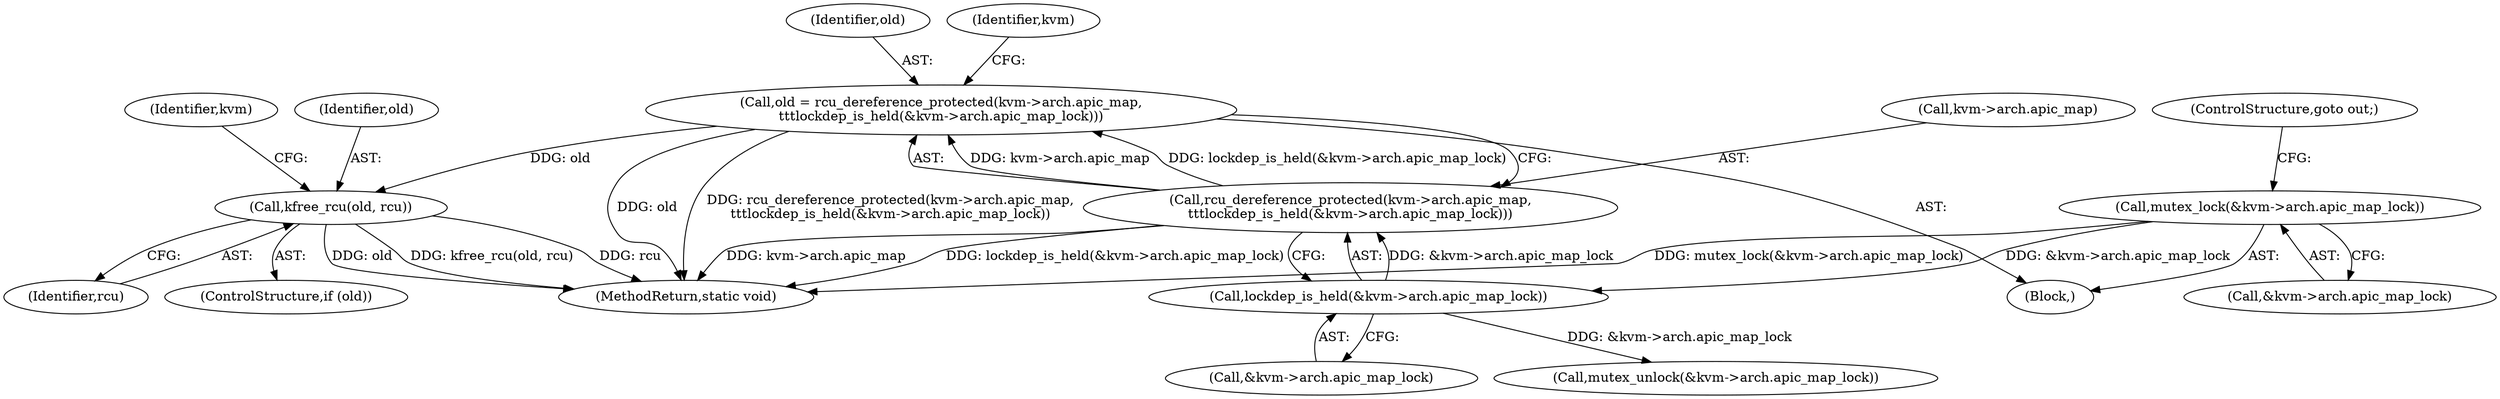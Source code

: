 digraph "0_linux_17d68b763f09a9ce824ae23eb62c9efc57b69271@API" {
"1000232" [label="(Call,kfree_rcu(old, rcu))"];
"1000208" [label="(Call,old = rcu_dereference_protected(kvm->arch.apic_map,\n\t\t\tlockdep_is_held(&kvm->arch.apic_map_lock)))"];
"1000210" [label="(Call,rcu_dereference_protected(kvm->arch.apic_map,\n\t\t\tlockdep_is_held(&kvm->arch.apic_map_lock)))"];
"1000216" [label="(Call,lockdep_is_held(&kvm->arch.apic_map_lock))"];
"1000116" [label="(Call,mutex_lock(&kvm->arch.apic_map_lock))"];
"1000208" [label="(Call,old = rcu_dereference_protected(kvm->arch.apic_map,\n\t\t\tlockdep_is_held(&kvm->arch.apic_map_lock)))"];
"1000237" [label="(MethodReturn,static void)"];
"1000217" [label="(Call,&kvm->arch.apic_map_lock)"];
"1000117" [label="(Call,&kvm->arch.apic_map_lock)"];
"1000105" [label="(Block,)"];
"1000232" [label="(Call,kfree_rcu(old, rcu))"];
"1000211" [label="(Call,kvm->arch.apic_map)"];
"1000236" [label="(Identifier,kvm)"];
"1000234" [label="(Identifier,rcu)"];
"1000230" [label="(ControlStructure,if (old))"];
"1000233" [label="(Identifier,old)"];
"1000209" [label="(Identifier,old)"];
"1000123" [label="(ControlStructure,goto out;)"];
"1000116" [label="(Call,mutex_lock(&kvm->arch.apic_map_lock))"];
"1000210" [label="(Call,rcu_dereference_protected(kvm->arch.apic_map,\n\t\t\tlockdep_is_held(&kvm->arch.apic_map_lock)))"];
"1000227" [label="(Identifier,kvm)"];
"1000216" [label="(Call,lockdep_is_held(&kvm->arch.apic_map_lock))"];
"1000223" [label="(Call,mutex_unlock(&kvm->arch.apic_map_lock))"];
"1000232" -> "1000230"  [label="AST: "];
"1000232" -> "1000234"  [label="CFG: "];
"1000233" -> "1000232"  [label="AST: "];
"1000234" -> "1000232"  [label="AST: "];
"1000236" -> "1000232"  [label="CFG: "];
"1000232" -> "1000237"  [label="DDG: rcu"];
"1000232" -> "1000237"  [label="DDG: old"];
"1000232" -> "1000237"  [label="DDG: kfree_rcu(old, rcu)"];
"1000208" -> "1000232"  [label="DDG: old"];
"1000208" -> "1000105"  [label="AST: "];
"1000208" -> "1000210"  [label="CFG: "];
"1000209" -> "1000208"  [label="AST: "];
"1000210" -> "1000208"  [label="AST: "];
"1000227" -> "1000208"  [label="CFG: "];
"1000208" -> "1000237"  [label="DDG: old"];
"1000208" -> "1000237"  [label="DDG: rcu_dereference_protected(kvm->arch.apic_map,\n\t\t\tlockdep_is_held(&kvm->arch.apic_map_lock))"];
"1000210" -> "1000208"  [label="DDG: kvm->arch.apic_map"];
"1000210" -> "1000208"  [label="DDG: lockdep_is_held(&kvm->arch.apic_map_lock)"];
"1000210" -> "1000216"  [label="CFG: "];
"1000211" -> "1000210"  [label="AST: "];
"1000216" -> "1000210"  [label="AST: "];
"1000210" -> "1000237"  [label="DDG: lockdep_is_held(&kvm->arch.apic_map_lock)"];
"1000210" -> "1000237"  [label="DDG: kvm->arch.apic_map"];
"1000216" -> "1000210"  [label="DDG: &kvm->arch.apic_map_lock"];
"1000216" -> "1000217"  [label="CFG: "];
"1000217" -> "1000216"  [label="AST: "];
"1000116" -> "1000216"  [label="DDG: &kvm->arch.apic_map_lock"];
"1000216" -> "1000223"  [label="DDG: &kvm->arch.apic_map_lock"];
"1000116" -> "1000105"  [label="AST: "];
"1000116" -> "1000117"  [label="CFG: "];
"1000117" -> "1000116"  [label="AST: "];
"1000123" -> "1000116"  [label="CFG: "];
"1000116" -> "1000237"  [label="DDG: mutex_lock(&kvm->arch.apic_map_lock)"];
}
